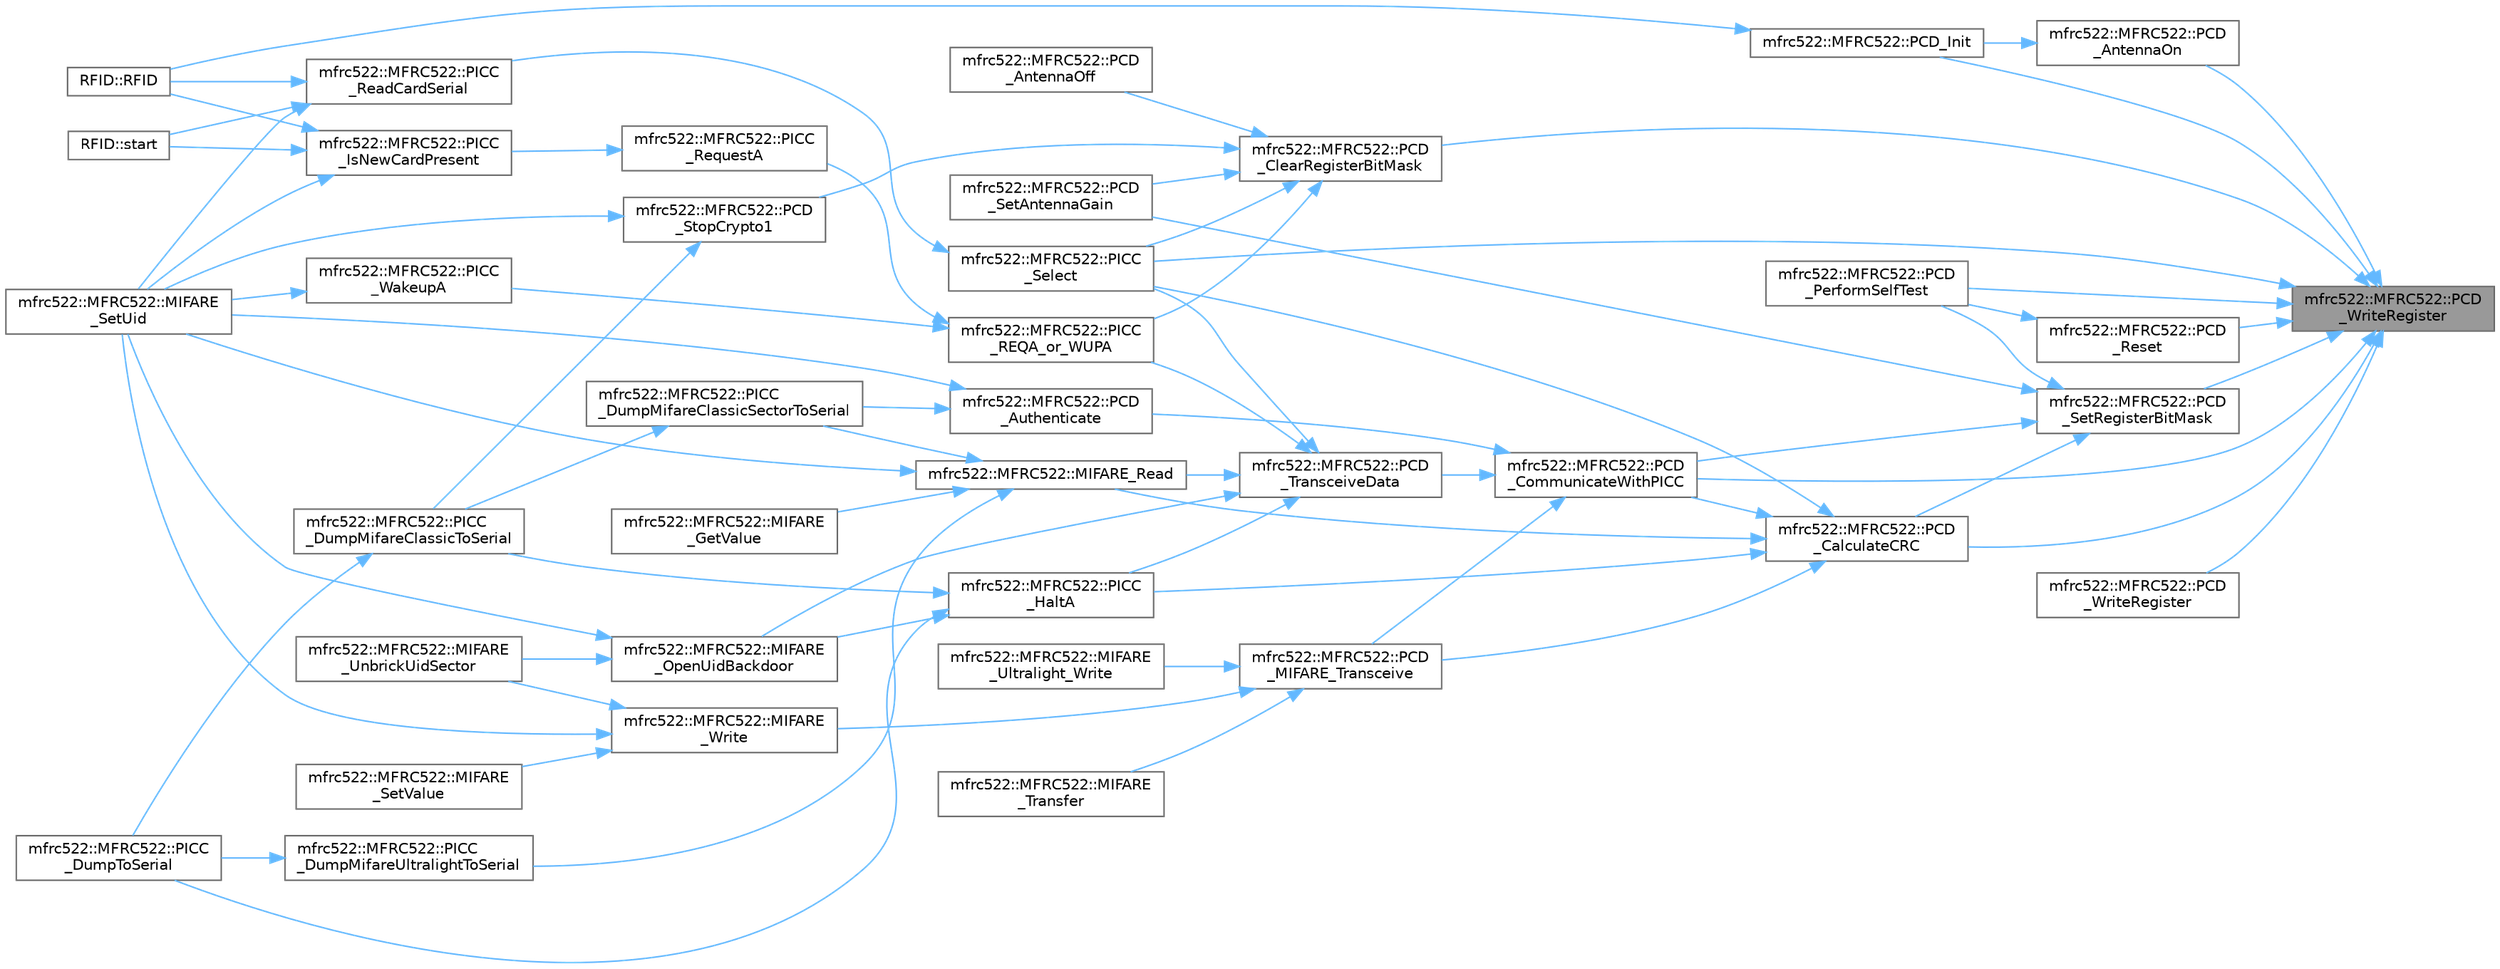 digraph "mfrc522::MFRC522::PCD_WriteRegister"
{
 // LATEX_PDF_SIZE
  bgcolor="transparent";
  edge [fontname=Helvetica,fontsize=10,labelfontname=Helvetica,labelfontsize=10];
  node [fontname=Helvetica,fontsize=10,shape=box,height=0.2,width=0.4];
  rankdir="RL";
  Node1 [label="mfrc522::MFRC522::PCD\l_WriteRegister",height=0.2,width=0.4,color="gray40", fillcolor="grey60", style="filled", fontcolor="black",tooltip=" "];
  Node1 -> Node2 [dir="back",color="steelblue1",style="solid"];
  Node2 [label="mfrc522::MFRC522::PCD\l_AntennaOn",height=0.2,width=0.4,color="grey40", fillcolor="white", style="filled",URL="$classmfrc522_1_1_m_f_r_c522.html#a984248652522e8fd580a526a7a9b27d9",tooltip=" "];
  Node2 -> Node3 [dir="back",color="steelblue1",style="solid"];
  Node3 [label="mfrc522::MFRC522::PCD_Init",height=0.2,width=0.4,color="grey40", fillcolor="white", style="filled",URL="$classmfrc522_1_1_m_f_r_c522.html#affff6fd4010044cc4337803de579b4f0",tooltip=" "];
  Node3 -> Node4 [dir="back",color="steelblue1",style="solid"];
  Node4 [label="RFID::RFID",height=0.2,width=0.4,color="grey40", fillcolor="white", style="filled",URL="$class_r_f_i_d.html#a91e8d4d6abb74ae099f9144d553db6ed",tooltip=" "];
  Node1 -> Node5 [dir="back",color="steelblue1",style="solid"];
  Node5 [label="mfrc522::MFRC522::PCD\l_CalculateCRC",height=0.2,width=0.4,color="grey40", fillcolor="white", style="filled",URL="$classmfrc522_1_1_m_f_r_c522.html#a5db7f98b9ace325a290f0d72e12bd05b",tooltip=" "];
  Node5 -> Node6 [dir="back",color="steelblue1",style="solid"];
  Node6 [label="mfrc522::MFRC522::MIFARE_Read",height=0.2,width=0.4,color="grey40", fillcolor="white", style="filled",URL="$classmfrc522_1_1_m_f_r_c522.html#a039f9df6672ed1c6b23678a374022959",tooltip=" "];
  Node6 -> Node7 [dir="back",color="steelblue1",style="solid"];
  Node7 [label="mfrc522::MFRC522::MIFARE\l_GetValue",height=0.2,width=0.4,color="grey40", fillcolor="white", style="filled",URL="$classmfrc522_1_1_m_f_r_c522.html#abf16c5a992c8692c2cf4f65e6ad19a13",tooltip=" "];
  Node6 -> Node8 [dir="back",color="steelblue1",style="solid"];
  Node8 [label="mfrc522::MFRC522::MIFARE\l_SetUid",height=0.2,width=0.4,color="grey40", fillcolor="white", style="filled",URL="$classmfrc522_1_1_m_f_r_c522.html#a2f11484ff5d5ff2b70590b1c04c313fd",tooltip=" "];
  Node6 -> Node9 [dir="back",color="steelblue1",style="solid"];
  Node9 [label="mfrc522::MFRC522::PICC\l_DumpMifareClassicSectorToSerial",height=0.2,width=0.4,color="grey40", fillcolor="white", style="filled",URL="$classmfrc522_1_1_m_f_r_c522.html#a8517bd5b6752cc42da0bb6cb0ade3e0b",tooltip=" "];
  Node9 -> Node10 [dir="back",color="steelblue1",style="solid"];
  Node10 [label="mfrc522::MFRC522::PICC\l_DumpMifareClassicToSerial",height=0.2,width=0.4,color="grey40", fillcolor="white", style="filled",URL="$classmfrc522_1_1_m_f_r_c522.html#a6a0c6040b5f66d0a37b407f11a1a531a",tooltip=" "];
  Node10 -> Node11 [dir="back",color="steelblue1",style="solid"];
  Node11 [label="mfrc522::MFRC522::PICC\l_DumpToSerial",height=0.2,width=0.4,color="grey40", fillcolor="white", style="filled",URL="$classmfrc522_1_1_m_f_r_c522.html#a98d66dfc8460ae366a56d3762bcd278a",tooltip=" "];
  Node6 -> Node12 [dir="back",color="steelblue1",style="solid"];
  Node12 [label="mfrc522::MFRC522::PICC\l_DumpMifareUltralightToSerial",height=0.2,width=0.4,color="grey40", fillcolor="white", style="filled",URL="$classmfrc522_1_1_m_f_r_c522.html#a4ca5c68d509a9ead4d6d551e8c10bd40",tooltip=" "];
  Node12 -> Node11 [dir="back",color="steelblue1",style="solid"];
  Node5 -> Node13 [dir="back",color="steelblue1",style="solid"];
  Node13 [label="mfrc522::MFRC522::PCD\l_CommunicateWithPICC",height=0.2,width=0.4,color="grey40", fillcolor="white", style="filled",URL="$classmfrc522_1_1_m_f_r_c522.html#a366fced589c1009264d5c2410c06b03e",tooltip=" "];
  Node13 -> Node14 [dir="back",color="steelblue1",style="solid"];
  Node14 [label="mfrc522::MFRC522::PCD\l_Authenticate",height=0.2,width=0.4,color="grey40", fillcolor="white", style="filled",URL="$classmfrc522_1_1_m_f_r_c522.html#a86a252950d51b7cca3ca72f70d8cb24c",tooltip=" "];
  Node14 -> Node8 [dir="back",color="steelblue1",style="solid"];
  Node14 -> Node9 [dir="back",color="steelblue1",style="solid"];
  Node13 -> Node15 [dir="back",color="steelblue1",style="solid"];
  Node15 [label="mfrc522::MFRC522::PCD\l_MIFARE_Transceive",height=0.2,width=0.4,color="grey40", fillcolor="white", style="filled",URL="$classmfrc522_1_1_m_f_r_c522.html#a73c639f5869b7d6c23d8c1cc5aa2178e",tooltip=" "];
  Node15 -> Node16 [dir="back",color="steelblue1",style="solid"];
  Node16 [label="mfrc522::MFRC522::MIFARE\l_Transfer",height=0.2,width=0.4,color="grey40", fillcolor="white", style="filled",URL="$classmfrc522_1_1_m_f_r_c522.html#a3b85e9b839756a4eb516195ef498ce58",tooltip=" "];
  Node15 -> Node17 [dir="back",color="steelblue1",style="solid"];
  Node17 [label="mfrc522::MFRC522::MIFARE\l_Ultralight_Write",height=0.2,width=0.4,color="grey40", fillcolor="white", style="filled",URL="$classmfrc522_1_1_m_f_r_c522.html#afcd5d913410ed3694fab339f311b93de",tooltip=" "];
  Node15 -> Node18 [dir="back",color="steelblue1",style="solid"];
  Node18 [label="mfrc522::MFRC522::MIFARE\l_Write",height=0.2,width=0.4,color="grey40", fillcolor="white", style="filled",URL="$classmfrc522_1_1_m_f_r_c522.html#a50b62d0ea4b1ab35d5275227fcbfaa5f",tooltip=" "];
  Node18 -> Node8 [dir="back",color="steelblue1",style="solid"];
  Node18 -> Node19 [dir="back",color="steelblue1",style="solid"];
  Node19 [label="mfrc522::MFRC522::MIFARE\l_SetValue",height=0.2,width=0.4,color="grey40", fillcolor="white", style="filled",URL="$classmfrc522_1_1_m_f_r_c522.html#a1733fb64ad8fa119e3fe945d6287d059",tooltip=" "];
  Node18 -> Node20 [dir="back",color="steelblue1",style="solid"];
  Node20 [label="mfrc522::MFRC522::MIFARE\l_UnbrickUidSector",height=0.2,width=0.4,color="grey40", fillcolor="white", style="filled",URL="$classmfrc522_1_1_m_f_r_c522.html#a2ff9002344e9ee1fa0be91d2f56e1d5c",tooltip=" "];
  Node13 -> Node21 [dir="back",color="steelblue1",style="solid"];
  Node21 [label="mfrc522::MFRC522::PCD\l_TransceiveData",height=0.2,width=0.4,color="grey40", fillcolor="white", style="filled",URL="$classmfrc522_1_1_m_f_r_c522.html#a6ae256b84102fb140f600f452f4ef231",tooltip=" "];
  Node21 -> Node22 [dir="back",color="steelblue1",style="solid"];
  Node22 [label="mfrc522::MFRC522::MIFARE\l_OpenUidBackdoor",height=0.2,width=0.4,color="grey40", fillcolor="white", style="filled",URL="$classmfrc522_1_1_m_f_r_c522.html#ad10ff428a8a4e48a816237093a19849a",tooltip=" "];
  Node22 -> Node8 [dir="back",color="steelblue1",style="solid"];
  Node22 -> Node20 [dir="back",color="steelblue1",style="solid"];
  Node21 -> Node6 [dir="back",color="steelblue1",style="solid"];
  Node21 -> Node23 [dir="back",color="steelblue1",style="solid"];
  Node23 [label="mfrc522::MFRC522::PICC\l_HaltA",height=0.2,width=0.4,color="grey40", fillcolor="white", style="filled",URL="$classmfrc522_1_1_m_f_r_c522.html#adbb992156ffda4bfc7847620921454f3",tooltip=" "];
  Node23 -> Node22 [dir="back",color="steelblue1",style="solid"];
  Node23 -> Node10 [dir="back",color="steelblue1",style="solid"];
  Node23 -> Node11 [dir="back",color="steelblue1",style="solid"];
  Node21 -> Node24 [dir="back",color="steelblue1",style="solid"];
  Node24 [label="mfrc522::MFRC522::PICC\l_REQA_or_WUPA",height=0.2,width=0.4,color="grey40", fillcolor="white", style="filled",URL="$classmfrc522_1_1_m_f_r_c522.html#a3a28f6484ea6b1ed85745512da6ab775",tooltip=" "];
  Node24 -> Node25 [dir="back",color="steelblue1",style="solid"];
  Node25 [label="mfrc522::MFRC522::PICC\l_RequestA",height=0.2,width=0.4,color="grey40", fillcolor="white", style="filled",URL="$classmfrc522_1_1_m_f_r_c522.html#a44dd708016d31efc20bd2dbdb1f67aaf",tooltip=" "];
  Node25 -> Node26 [dir="back",color="steelblue1",style="solid"];
  Node26 [label="mfrc522::MFRC522::PICC\l_IsNewCardPresent",height=0.2,width=0.4,color="grey40", fillcolor="white", style="filled",URL="$classmfrc522_1_1_m_f_r_c522.html#a8b123b82f4f6dffa7a88e8b61f2806a3",tooltip=" "];
  Node26 -> Node8 [dir="back",color="steelblue1",style="solid"];
  Node26 -> Node4 [dir="back",color="steelblue1",style="solid"];
  Node26 -> Node27 [dir="back",color="steelblue1",style="solid"];
  Node27 [label="RFID::start",height=0.2,width=0.4,color="grey40", fillcolor="white", style="filled",URL="$class_r_f_i_d.html#a8a7a0e6133646a29c2102cc1b1633650",tooltip=" "];
  Node24 -> Node28 [dir="back",color="steelblue1",style="solid"];
  Node28 [label="mfrc522::MFRC522::PICC\l_WakeupA",height=0.2,width=0.4,color="grey40", fillcolor="white", style="filled",URL="$classmfrc522_1_1_m_f_r_c522.html#add1b450123e4670d88e0b6cb2ddca0c7",tooltip=" "];
  Node28 -> Node8 [dir="back",color="steelblue1",style="solid"];
  Node21 -> Node29 [dir="back",color="steelblue1",style="solid"];
  Node29 [label="mfrc522::MFRC522::PICC\l_Select",height=0.2,width=0.4,color="grey40", fillcolor="white", style="filled",URL="$classmfrc522_1_1_m_f_r_c522.html#a73adcb5681de77c62ac14b6347d909d2",tooltip=" "];
  Node29 -> Node30 [dir="back",color="steelblue1",style="solid"];
  Node30 [label="mfrc522::MFRC522::PICC\l_ReadCardSerial",height=0.2,width=0.4,color="grey40", fillcolor="white", style="filled",URL="$classmfrc522_1_1_m_f_r_c522.html#abc5229168077788c4ba0c67c568f479e",tooltip=" "];
  Node30 -> Node8 [dir="back",color="steelblue1",style="solid"];
  Node30 -> Node4 [dir="back",color="steelblue1",style="solid"];
  Node30 -> Node27 [dir="back",color="steelblue1",style="solid"];
  Node5 -> Node15 [dir="back",color="steelblue1",style="solid"];
  Node5 -> Node23 [dir="back",color="steelblue1",style="solid"];
  Node5 -> Node29 [dir="back",color="steelblue1",style="solid"];
  Node1 -> Node31 [dir="back",color="steelblue1",style="solid"];
  Node31 [label="mfrc522::MFRC522::PCD\l_ClearRegisterBitMask",height=0.2,width=0.4,color="grey40", fillcolor="white", style="filled",URL="$classmfrc522_1_1_m_f_r_c522.html#a24112afc3d08921c21d718c74dc8ca71",tooltip=" "];
  Node31 -> Node32 [dir="back",color="steelblue1",style="solid"];
  Node32 [label="mfrc522::MFRC522::PCD\l_AntennaOff",height=0.2,width=0.4,color="grey40", fillcolor="white", style="filled",URL="$classmfrc522_1_1_m_f_r_c522.html#a773b673bf8567d2cad97b136b9e269c9",tooltip=" "];
  Node31 -> Node33 [dir="back",color="steelblue1",style="solid"];
  Node33 [label="mfrc522::MFRC522::PCD\l_SetAntennaGain",height=0.2,width=0.4,color="grey40", fillcolor="white", style="filled",URL="$classmfrc522_1_1_m_f_r_c522.html#a245f57d7ea35bfb3ea818171abb18b4b",tooltip=" "];
  Node31 -> Node34 [dir="back",color="steelblue1",style="solid"];
  Node34 [label="mfrc522::MFRC522::PCD\l_StopCrypto1",height=0.2,width=0.4,color="grey40", fillcolor="white", style="filled",URL="$classmfrc522_1_1_m_f_r_c522.html#a427680e47e8032e2db54eee4e551e48b",tooltip=" "];
  Node34 -> Node8 [dir="back",color="steelblue1",style="solid"];
  Node34 -> Node10 [dir="back",color="steelblue1",style="solid"];
  Node31 -> Node24 [dir="back",color="steelblue1",style="solid"];
  Node31 -> Node29 [dir="back",color="steelblue1",style="solid"];
  Node1 -> Node13 [dir="back",color="steelblue1",style="solid"];
  Node1 -> Node3 [dir="back",color="steelblue1",style="solid"];
  Node1 -> Node35 [dir="back",color="steelblue1",style="solid"];
  Node35 [label="mfrc522::MFRC522::PCD\l_PerformSelfTest",height=0.2,width=0.4,color="grey40", fillcolor="white", style="filled",URL="$classmfrc522_1_1_m_f_r_c522.html#aabf66fe43403f40968049a2a87f0026d",tooltip=" "];
  Node1 -> Node36 [dir="back",color="steelblue1",style="solid"];
  Node36 [label="mfrc522::MFRC522::PCD\l_Reset",height=0.2,width=0.4,color="grey40", fillcolor="white", style="filled",URL="$classmfrc522_1_1_m_f_r_c522.html#aa3a0f87af9a7217c87de0b55592c1c60",tooltip=" "];
  Node36 -> Node35 [dir="back",color="steelblue1",style="solid"];
  Node1 -> Node37 [dir="back",color="steelblue1",style="solid"];
  Node37 [label="mfrc522::MFRC522::PCD\l_SetRegisterBitMask",height=0.2,width=0.4,color="grey40", fillcolor="white", style="filled",URL="$classmfrc522_1_1_m_f_r_c522.html#af7304dd35540a5e47f1f34890c455286",tooltip=" "];
  Node37 -> Node5 [dir="back",color="steelblue1",style="solid"];
  Node37 -> Node13 [dir="back",color="steelblue1",style="solid"];
  Node37 -> Node35 [dir="back",color="steelblue1",style="solid"];
  Node37 -> Node33 [dir="back",color="steelblue1",style="solid"];
  Node1 -> Node38 [dir="back",color="steelblue1",style="solid"];
  Node38 [label="mfrc522::MFRC522::PCD\l_WriteRegister",height=0.2,width=0.4,color="grey40", fillcolor="white", style="filled",URL="$classmfrc522_1_1_m_f_r_c522.html#a8f615a621af28925c38122b08ed3d03b",tooltip=" "];
  Node1 -> Node29 [dir="back",color="steelblue1",style="solid"];
}
